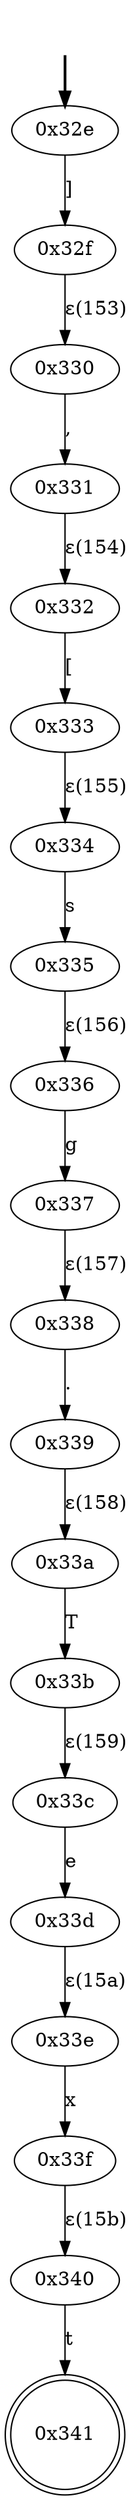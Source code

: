 digraph {
	fake [style=invisible]
	"0x32e" [root=true]
	"0x32f"
	"0x330"
	"0x331"
	"0x332"
	"0x333"
	"0x334"
	"0x335"
	"0x336"
	"0x337"
	"0x338"
	"0x339"
	"0x33a"
	"0x33b"
	"0x33c"
	"0x33d"
	"0x33e"
	"0x33f"
	"0x340"
	"0x341" [shape=doublecircle]
	fake -> "0x32e" [style=bold]
	"0x32e" -> "0x32f" [label="]"]
	"0x330" -> "0x331" [label=","]
	"0x32f" -> "0x330" [label="ε(153)"]
	"0x332" -> "0x333" [label="["]
	"0x331" -> "0x332" [label="ε(154)"]
	"0x334" -> "0x335" [label=s]
	"0x333" -> "0x334" [label="ε(155)"]
	"0x336" -> "0x337" [label=g]
	"0x335" -> "0x336" [label="ε(156)"]
	"0x338" -> "0x339" [label="."]
	"0x337" -> "0x338" [label="ε(157)"]
	"0x33a" -> "0x33b" [label=T]
	"0x339" -> "0x33a" [label="ε(158)"]
	"0x33c" -> "0x33d" [label=e]
	"0x33b" -> "0x33c" [label="ε(159)"]
	"0x33e" -> "0x33f" [label=x]
	"0x33d" -> "0x33e" [label="ε(15a)"]
	"0x340" -> "0x341" [label=t]
	"0x33f" -> "0x340" [label="ε(15b)"]
}
